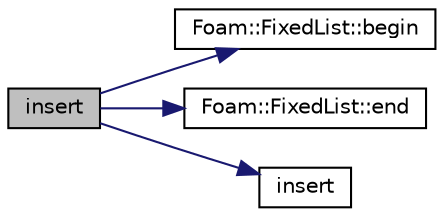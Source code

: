 digraph "insert"
{
  bgcolor="transparent";
  edge [fontname="Helvetica",fontsize="10",labelfontname="Helvetica",labelfontsize="10"];
  node [fontname="Helvetica",fontsize="10",shape=record];
  rankdir="LR";
  Node1 [label="insert",height=0.2,width=0.4,color="black", fillcolor="grey75", style="filled" fontcolor="black"];
  Node1 -> Node2 [color="midnightblue",fontsize="10",style="solid",fontname="Helvetica"];
  Node2 [label="Foam::FixedList::begin",height=0.2,width=0.4,color="black",URL="$classFoam_1_1FixedList.html#ac74d81294af3a341d666a3de37a0893f",tooltip="Return an iterator to begin traversing the FixedList. "];
  Node1 -> Node3 [color="midnightblue",fontsize="10",style="solid",fontname="Helvetica"];
  Node3 [label="Foam::FixedList::end",height=0.2,width=0.4,color="black",URL="$classFoam_1_1FixedList.html#a7568b866d0b985950287e4846f014f38",tooltip="Return an iterator to end traversing the FixedList. "];
  Node1 -> Node4 [color="midnightblue",fontsize="10",style="solid",fontname="Helvetica"];
  Node4 [label="insert",height=0.2,width=0.4,color="black",URL="$preProcessing_2mapFieldsPar_2createTimes_8H.html#a44a7dee2387249d3c6033f975e96b5c9"];
}
